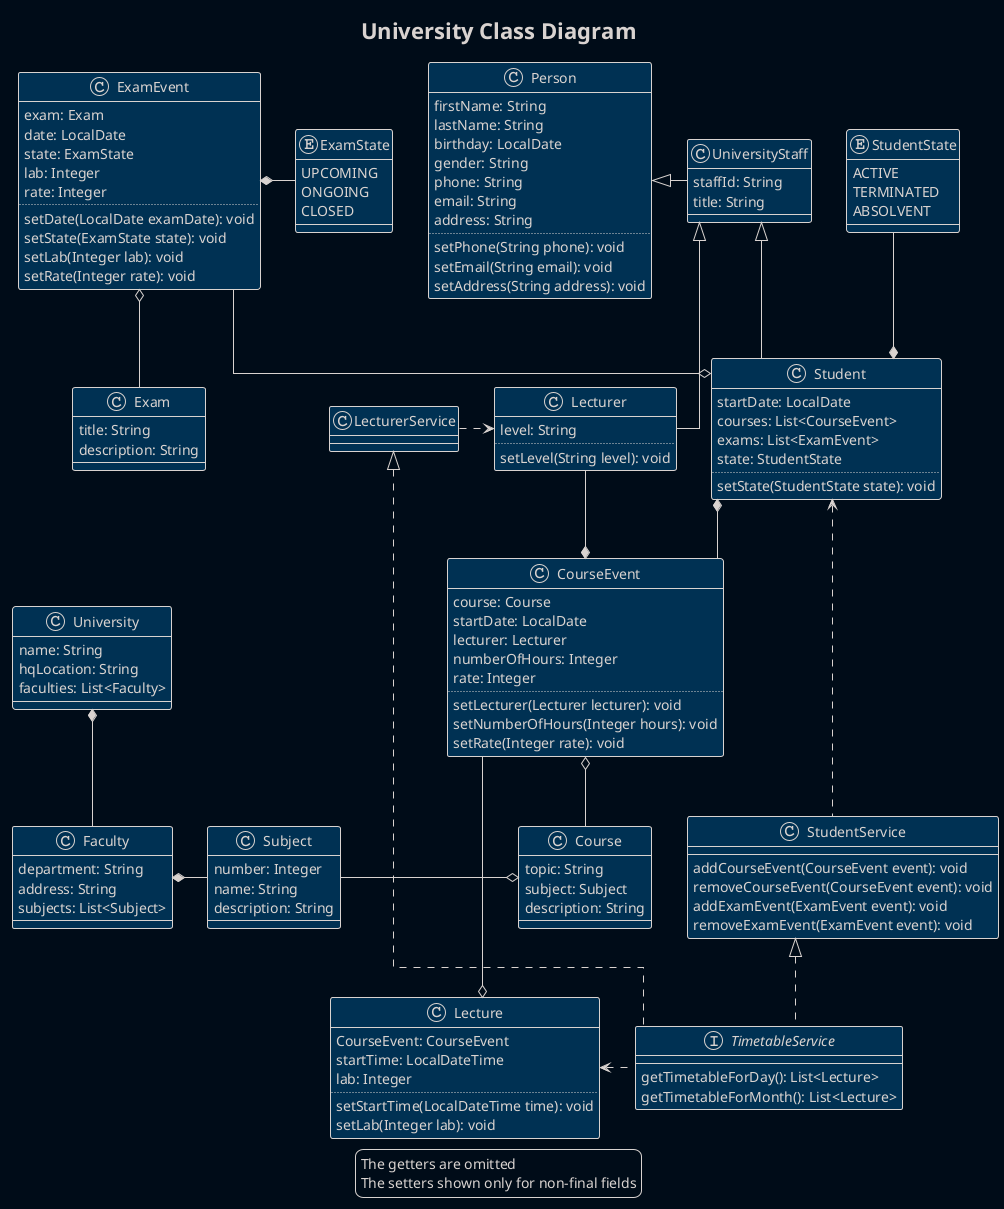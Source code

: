@startuml
'!theme plain
!theme blueprint
skinparam BackgroundColor #000c18
'skinparam ClassBackgroundColor #000c18
skinparam linetype ortho

title University Class Diagram
class Person{
    firstName: String
    lastName: String
    birthday: LocalDate
    gender: String
    phone: String
    email: String
    address: String
    ..
    setPhone(String phone): void
    setEmail(String email): void
    setAddress(String address): void
}
class Student{
    startDate: LocalDate
    courses: List<CourseEvent>
    exams: List<ExamEvent>
    state: StudentState
    ..
    setState(StudentState state): void
}
enum StudentState{
    ACTIVE
    TERMINATED
    ABSOLVENT
}
class UniversityStaff{
    staffId: String
    title: String
}
class Subject{
    number: Integer
    name: String
    description: String
}
class Course{
    topic: String
    subject: Subject
    description: String
}
class CourseEvent{
    course: Course
    startDate: LocalDate
    lecturer: Lecturer
    numberOfHours: Integer
    rate: Integer
    ..
    setLecturer(Lecturer lecturer): void
    setNumberOfHours(Integer hours): void
    setRate(Integer rate): void
}
class Lecturer{
    level: String
    ..
    setLevel(String level): void
}
class Exam{
    title: String
    description: String
}
class ExamEvent{
    exam: Exam
    date: LocalDate
    state: ExamState
    lab: Integer
    rate: Integer
    ..
    setDate(LocalDate examDate): void
    setState(ExamState state): void
    setLab(Integer lab): void
    setRate(Integer rate): void
}
enum ExamState{
    UPCOMING
    ONGOING
    CLOSED
}
class Faculty{
    department: String
    address: String
    subjects: List<Subject>
}
class University {
    name: String
    hqLocation: String
    faculties: List<Faculty>
}
class Lecture{
    CourseEvent: CourseEvent
    startTime: LocalDateTime
    lab: Integer
    ..
    setStartTime(LocalDateTime time): void
    setLab(Integer lab): void
}
interface TimetableService{
    getTimetableForDay(): List<Lecture>
    getTimetableForMonth(): List<Lecture>
}
class StudentService {
    addCourseEvent(CourseEvent event): void
    removeCourseEvent(CourseEvent event): void
    addExamEvent(ExamEvent event): void
    removeExamEvent(ExamEvent event): void
}
class LecturerService

Person <|-right- UniversityStaff
UniversityStaff <|-- Student
UniversityStaff <|-- Lecturer
Student *-up- StudentState
Student *-- CourseEvent
CourseEvent *-up- Lecturer
Student o-up- ExamEvent
ExamEvent o-- Exam
ExamEvent *-right- ExamState
CourseEvent o-- Course
Course o-left- Subject
Faculty *- Subject
University *-- Faculty
Student <... StudentService
StudentService <|.. TimetableService
LecturerService <|.. TimetableService
LecturerService .> Lecturer
TimetableService .left.> Lecture
CourseEvent --o Lecture

legend
    The getters are omitted
    The setters shown only for non-final fields
endlegend

@enduml